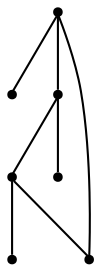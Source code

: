 graph {
  node [shape=point,comment="{\"directed\":false,\"doi\":\"10.1007/978-3-319-50106-2_27\",\"figure\":\"3 (5)\"}"]

  v0 [pos="735.4546731270555,1585.529094060581"]
  v1 [pos="543.7240842642732,1495.3033222106453"]
  v2 [pos="577.5618181956781,1427.6350107254073"]
  v3 [pos="656.5087623172606,1619.3631862155614"]
  v4 [pos="577.561818195678,1585.529094060581"]
  v5 [pos="769.2933767818301,1506.5799540009277"]
  v6 [pos="735.4546731270555,1427.6350107254073"]

  v0 -- v1 [id="-1",pos="735.4546731270555,1585.529094060581 675.3117302536951,1525.374425101583 611.3932250795219,1495.3033222106453 543.7240842642732,1495.3033222106453"]
  v2 -- v3 [id="-2",pos="577.5618181956781,1427.6350107254073 630.1920597688063,1487.7854829002724 656.5086987288429,1551.6948747303238 656.5087623172606,1619.3631862155614"]
  v4 -- v5 [id="-3",pos="577.561818195678,1585.529094060581 637.7057307924082,1532.8963340208122 701.6201027194311,1506.5799540009277 769.2933767818301,1506.5799540009277"]
  v6 -- v0 [id="-4",pos="735.4546731270555,1427.6350107254073 735.4546731270555,1585.529094060581 735.4546731270555,1585.529094060581 735.4546731270555,1585.529094060581"]
  v0 -- v4 [id="-5",pos="735.4546731270555,1585.529094060581 577.561818195678,1585.529094060581 577.561818195678,1585.529094060581 577.561818195678,1585.529094060581"]
  v4 -- v2 [id="-7",pos="577.561818195678,1585.529094060581 577.5618181956781,1427.6350107254073 577.5618181956781,1427.6350107254073 577.5618181956781,1427.6350107254073"]
  v2 -- v6 [id="-8",pos="577.5618181956781,1427.6350107254073 735.4546731270555,1427.6350107254073 735.4546731270555,1427.6350107254073 735.4546731270555,1427.6350107254073"]
}